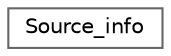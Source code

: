 digraph "Graphical Class Hierarchy"
{
 // LATEX_PDF_SIZE
  bgcolor="transparent";
  edge [fontname=Helvetica,fontsize=10,labelfontname=Helvetica,labelfontsize=10];
  node [fontname=Helvetica,fontsize=10,shape=box,height=0.2,width=0.4];
  rankdir="LR";
  Node0 [id="Node000000",label="Source_info",height=0.2,width=0.4,color="grey40", fillcolor="white", style="filled",URL="$utils_8hpp.html#struct_source__info",tooltip=" "];
}
